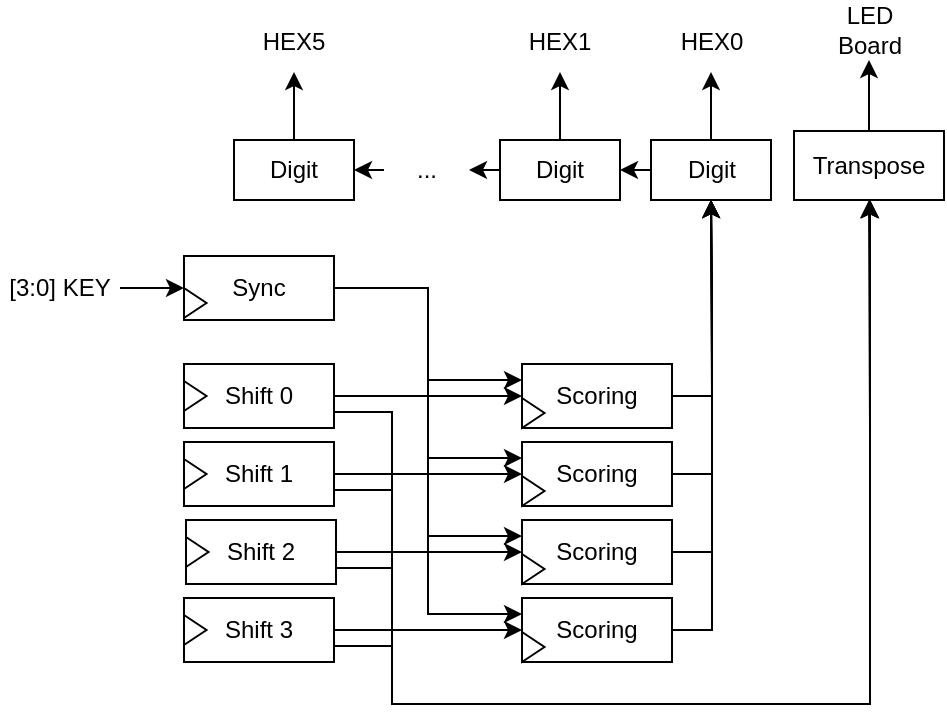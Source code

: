 <mxfile version="24.9.1">
  <diagram name="Page-1" id="yk-Mjvx3I-b8ZRN-Rifc">
    <mxGraphModel dx="683" dy="829" grid="0" gridSize="10" guides="1" tooltips="1" connect="1" arrows="1" fold="1" page="0" pageScale="1" pageWidth="850" pageHeight="1100" math="0" shadow="0">
      <root>
        <mxCell id="0" />
        <mxCell id="1" parent="0" />
        <mxCell id="Hc0AxxcJk_Cpg9OLjL79-9" style="edgeStyle=orthogonalEdgeStyle;rounded=0;orthogonalLoop=1;jettySize=auto;html=1;exitX=1;exitY=0.5;exitDx=0;exitDy=0;entryX=0;entryY=0.25;entryDx=0;entryDy=0;" edge="1" parent="1" source="Hc0AxxcJk_Cpg9OLjL79-1" target="Hc0AxxcJk_Cpg9OLjL79-43">
          <mxGeometry relative="1" as="geometry">
            <mxPoint x="358" y="-195" as="targetPoint" />
          </mxGeometry>
        </mxCell>
        <mxCell id="Hc0AxxcJk_Cpg9OLjL79-51" style="edgeStyle=orthogonalEdgeStyle;rounded=0;orthogonalLoop=1;jettySize=auto;html=1;exitX=1;exitY=0.5;exitDx=0;exitDy=0;entryX=0;entryY=0.25;entryDx=0;entryDy=0;" edge="1" parent="1" source="Hc0AxxcJk_Cpg9OLjL79-1" target="Hc0AxxcJk_Cpg9OLjL79-44">
          <mxGeometry relative="1" as="geometry" />
        </mxCell>
        <mxCell id="Hc0AxxcJk_Cpg9OLjL79-52" style="edgeStyle=orthogonalEdgeStyle;rounded=0;orthogonalLoop=1;jettySize=auto;html=1;exitX=1;exitY=0.5;exitDx=0;exitDy=0;entryX=0;entryY=0.25;entryDx=0;entryDy=0;" edge="1" parent="1" source="Hc0AxxcJk_Cpg9OLjL79-1" target="Hc0AxxcJk_Cpg9OLjL79-45">
          <mxGeometry relative="1" as="geometry" />
        </mxCell>
        <mxCell id="Hc0AxxcJk_Cpg9OLjL79-53" style="edgeStyle=orthogonalEdgeStyle;rounded=0;orthogonalLoop=1;jettySize=auto;html=1;exitX=1;exitY=0.5;exitDx=0;exitDy=0;entryX=0;entryY=0.25;entryDx=0;entryDy=0;" edge="1" parent="1" source="Hc0AxxcJk_Cpg9OLjL79-1" target="Hc0AxxcJk_Cpg9OLjL79-46">
          <mxGeometry relative="1" as="geometry" />
        </mxCell>
        <mxCell id="Hc0AxxcJk_Cpg9OLjL79-1" value="Sync" style="rounded=0;whiteSpace=wrap;html=1;" vertex="1" parent="1">
          <mxGeometry x="210" y="-211" width="75" height="32" as="geometry" />
        </mxCell>
        <mxCell id="Hc0AxxcJk_Cpg9OLjL79-3" style="edgeStyle=orthogonalEdgeStyle;rounded=0;orthogonalLoop=1;jettySize=auto;html=1;exitX=1;exitY=0.5;exitDx=0;exitDy=0;" edge="1" parent="1" source="Hc0AxxcJk_Cpg9OLjL79-2" target="Hc0AxxcJk_Cpg9OLjL79-1">
          <mxGeometry relative="1" as="geometry" />
        </mxCell>
        <mxCell id="Hc0AxxcJk_Cpg9OLjL79-2" value="[3:0] KEY" style="text;html=1;align=center;verticalAlign=middle;whiteSpace=wrap;rounded=0;" vertex="1" parent="1">
          <mxGeometry x="118" y="-210" width="60" height="30" as="geometry" />
        </mxCell>
        <mxCell id="Hc0AxxcJk_Cpg9OLjL79-7" value="" style="edgeStyle=orthogonalEdgeStyle;rounded=0;orthogonalLoop=1;jettySize=auto;html=1;entryX=0;entryY=0.5;entryDx=0;entryDy=0;" edge="1" parent="1" source="Hc0AxxcJk_Cpg9OLjL79-5" target="Hc0AxxcJk_Cpg9OLjL79-43">
          <mxGeometry relative="1" as="geometry">
            <mxPoint x="358" y="-180" as="targetPoint" />
          </mxGeometry>
        </mxCell>
        <mxCell id="Hc0AxxcJk_Cpg9OLjL79-68" style="edgeStyle=orthogonalEdgeStyle;rounded=0;orthogonalLoop=1;jettySize=auto;html=1;exitX=1;exitY=0.75;exitDx=0;exitDy=0;entryX=0.5;entryY=1;entryDx=0;entryDy=0;elbow=vertical;" edge="1" parent="1" source="Hc0AxxcJk_Cpg9OLjL79-5" target="Hc0AxxcJk_Cpg9OLjL79-67">
          <mxGeometry relative="1" as="geometry">
            <Array as="points">
              <mxPoint x="314" y="-133" />
              <mxPoint x="314" y="13" />
              <mxPoint x="553" y="13" />
              <mxPoint x="553" y="-125" />
              <mxPoint x="553" y="-125" />
            </Array>
          </mxGeometry>
        </mxCell>
        <mxCell id="Hc0AxxcJk_Cpg9OLjL79-5" value="Shift 0" style="rounded=0;whiteSpace=wrap;html=1;" vertex="1" parent="1">
          <mxGeometry x="210" y="-157" width="75" height="32" as="geometry" />
        </mxCell>
        <mxCell id="Hc0AxxcJk_Cpg9OLjL79-48" style="edgeStyle=orthogonalEdgeStyle;rounded=0;orthogonalLoop=1;jettySize=auto;html=1;exitX=1;exitY=0.5;exitDx=0;exitDy=0;entryX=0;entryY=0.5;entryDx=0;entryDy=0;" edge="1" parent="1" source="Hc0AxxcJk_Cpg9OLjL79-10" target="Hc0AxxcJk_Cpg9OLjL79-44">
          <mxGeometry relative="1" as="geometry" />
        </mxCell>
        <mxCell id="Hc0AxxcJk_Cpg9OLjL79-69" style="edgeStyle=orthogonalEdgeStyle;rounded=0;orthogonalLoop=1;jettySize=auto;html=1;exitX=1;exitY=0.75;exitDx=0;exitDy=0;entryX=0.5;entryY=1;entryDx=0;entryDy=0;" edge="1" parent="1" source="Hc0AxxcJk_Cpg9OLjL79-10" target="Hc0AxxcJk_Cpg9OLjL79-67">
          <mxGeometry relative="1" as="geometry">
            <Array as="points">
              <mxPoint x="314" y="-94" />
              <mxPoint x="314" y="13" />
              <mxPoint x="553" y="13" />
              <mxPoint x="553" y="-239" />
            </Array>
          </mxGeometry>
        </mxCell>
        <mxCell id="Hc0AxxcJk_Cpg9OLjL79-10" value="Shift 1" style="rounded=0;whiteSpace=wrap;html=1;" vertex="1" parent="1">
          <mxGeometry x="210" y="-118" width="75" height="32" as="geometry" />
        </mxCell>
        <mxCell id="Hc0AxxcJk_Cpg9OLjL79-49" style="edgeStyle=orthogonalEdgeStyle;rounded=0;orthogonalLoop=1;jettySize=auto;html=1;exitX=1;exitY=0.5;exitDx=0;exitDy=0;entryX=0;entryY=0.5;entryDx=0;entryDy=0;" edge="1" parent="1" source="Hc0AxxcJk_Cpg9OLjL79-11" target="Hc0AxxcJk_Cpg9OLjL79-45">
          <mxGeometry relative="1" as="geometry" />
        </mxCell>
        <mxCell id="Hc0AxxcJk_Cpg9OLjL79-70" style="edgeStyle=orthogonalEdgeStyle;rounded=0;orthogonalLoop=1;jettySize=auto;html=1;exitX=1;exitY=0.75;exitDx=0;exitDy=0;entryX=0.5;entryY=1;entryDx=0;entryDy=0;" edge="1" parent="1" source="Hc0AxxcJk_Cpg9OLjL79-11" target="Hc0AxxcJk_Cpg9OLjL79-67">
          <mxGeometry relative="1" as="geometry">
            <Array as="points">
              <mxPoint x="314" y="-55" />
              <mxPoint x="314" y="13" />
              <mxPoint x="553" y="13" />
              <mxPoint x="553" y="-239" />
            </Array>
          </mxGeometry>
        </mxCell>
        <mxCell id="Hc0AxxcJk_Cpg9OLjL79-11" value="Shift 2" style="rounded=0;whiteSpace=wrap;html=1;" vertex="1" parent="1">
          <mxGeometry x="211" y="-79" width="75" height="32" as="geometry" />
        </mxCell>
        <mxCell id="Hc0AxxcJk_Cpg9OLjL79-50" style="edgeStyle=orthogonalEdgeStyle;rounded=0;orthogonalLoop=1;jettySize=auto;html=1;exitX=1;exitY=0.5;exitDx=0;exitDy=0;entryX=0;entryY=0.5;entryDx=0;entryDy=0;" edge="1" parent="1" source="Hc0AxxcJk_Cpg9OLjL79-12" target="Hc0AxxcJk_Cpg9OLjL79-46">
          <mxGeometry relative="1" as="geometry" />
        </mxCell>
        <mxCell id="Hc0AxxcJk_Cpg9OLjL79-71" style="edgeStyle=orthogonalEdgeStyle;rounded=0;orthogonalLoop=1;jettySize=auto;html=1;exitX=1;exitY=0.75;exitDx=0;exitDy=0;entryX=0.5;entryY=1;entryDx=0;entryDy=0;" edge="1" parent="1" source="Hc0AxxcJk_Cpg9OLjL79-12" target="Hc0AxxcJk_Cpg9OLjL79-67">
          <mxGeometry relative="1" as="geometry">
            <Array as="points">
              <mxPoint x="314" y="-16" />
              <mxPoint x="314" y="13" />
              <mxPoint x="553" y="13" />
              <mxPoint x="553" y="-239" />
            </Array>
          </mxGeometry>
        </mxCell>
        <mxCell id="Hc0AxxcJk_Cpg9OLjL79-12" value="Shift 3" style="rounded=0;whiteSpace=wrap;html=1;" vertex="1" parent="1">
          <mxGeometry x="210" y="-40" width="75" height="32" as="geometry" />
        </mxCell>
        <mxCell id="Hc0AxxcJk_Cpg9OLjL79-14" value="HEX0" style="text;html=1;align=center;verticalAlign=middle;whiteSpace=wrap;rounded=0;" vertex="1" parent="1">
          <mxGeometry x="443.5" y="-333" width="60" height="30" as="geometry" />
        </mxCell>
        <mxCell id="Hc0AxxcJk_Cpg9OLjL79-16" value="LED Board" style="text;html=1;align=center;verticalAlign=middle;whiteSpace=wrap;rounded=0;" vertex="1" parent="1">
          <mxGeometry x="522.5" y="-339" width="60" height="30" as="geometry" />
        </mxCell>
        <mxCell id="Hc0AxxcJk_Cpg9OLjL79-20" style="edgeStyle=orthogonalEdgeStyle;rounded=0;orthogonalLoop=1;jettySize=auto;html=1;exitX=0.5;exitY=0;exitDx=0;exitDy=0;entryX=0.5;entryY=1;entryDx=0;entryDy=0;" edge="1" parent="1" source="Hc0AxxcJk_Cpg9OLjL79-19" target="Hc0AxxcJk_Cpg9OLjL79-14">
          <mxGeometry relative="1" as="geometry" />
        </mxCell>
        <mxCell id="Hc0AxxcJk_Cpg9OLjL79-29" style="edgeStyle=orthogonalEdgeStyle;rounded=0;orthogonalLoop=1;jettySize=auto;html=1;exitX=0;exitY=0.5;exitDx=0;exitDy=0;entryX=1;entryY=0.5;entryDx=0;entryDy=0;" edge="1" parent="1" source="Hc0AxxcJk_Cpg9OLjL79-19" target="Hc0AxxcJk_Cpg9OLjL79-23">
          <mxGeometry relative="1" as="geometry" />
        </mxCell>
        <mxCell id="Hc0AxxcJk_Cpg9OLjL79-19" value="Digit" style="rounded=0;whiteSpace=wrap;html=1;" vertex="1" parent="1">
          <mxGeometry x="443.5" y="-269" width="60" height="30" as="geometry" />
        </mxCell>
        <mxCell id="Hc0AxxcJk_Cpg9OLjL79-21" value="HEX1" style="text;html=1;align=center;verticalAlign=middle;whiteSpace=wrap;rounded=0;" vertex="1" parent="1">
          <mxGeometry x="368" y="-333" width="60" height="30" as="geometry" />
        </mxCell>
        <mxCell id="Hc0AxxcJk_Cpg9OLjL79-22" style="edgeStyle=orthogonalEdgeStyle;rounded=0;orthogonalLoop=1;jettySize=auto;html=1;exitX=0.5;exitY=0;exitDx=0;exitDy=0;entryX=0.5;entryY=1;entryDx=0;entryDy=0;" edge="1" parent="1" source="Hc0AxxcJk_Cpg9OLjL79-23" target="Hc0AxxcJk_Cpg9OLjL79-21">
          <mxGeometry relative="1" as="geometry" />
        </mxCell>
        <mxCell id="Hc0AxxcJk_Cpg9OLjL79-34" style="edgeStyle=orthogonalEdgeStyle;rounded=0;orthogonalLoop=1;jettySize=auto;html=1;exitX=0;exitY=0.5;exitDx=0;exitDy=0;entryX=1;entryY=0.5;entryDx=0;entryDy=0;" edge="1" parent="1" source="Hc0AxxcJk_Cpg9OLjL79-23" target="Hc0AxxcJk_Cpg9OLjL79-27">
          <mxGeometry relative="1" as="geometry" />
        </mxCell>
        <mxCell id="Hc0AxxcJk_Cpg9OLjL79-23" value="Digit" style="rounded=0;whiteSpace=wrap;html=1;" vertex="1" parent="1">
          <mxGeometry x="368" y="-269" width="60" height="30" as="geometry" />
        </mxCell>
        <mxCell id="Hc0AxxcJk_Cpg9OLjL79-35" style="edgeStyle=orthogonalEdgeStyle;rounded=0;orthogonalLoop=1;jettySize=auto;html=1;exitX=0;exitY=0.5;exitDx=0;exitDy=0;entryX=1;entryY=0.5;entryDx=0;entryDy=0;" edge="1" parent="1" source="Hc0AxxcJk_Cpg9OLjL79-27" target="Hc0AxxcJk_Cpg9OLjL79-33">
          <mxGeometry relative="1" as="geometry" />
        </mxCell>
        <mxCell id="Hc0AxxcJk_Cpg9OLjL79-27" value="..." style="text;html=1;align=center;verticalAlign=middle;whiteSpace=wrap;rounded=0;" vertex="1" parent="1">
          <mxGeometry x="310" y="-269" width="42.5" height="30" as="geometry" />
        </mxCell>
        <mxCell id="Hc0AxxcJk_Cpg9OLjL79-31" value="HEX5" style="text;html=1;align=center;verticalAlign=middle;whiteSpace=wrap;rounded=0;" vertex="1" parent="1">
          <mxGeometry x="235" y="-333" width="60" height="30" as="geometry" />
        </mxCell>
        <mxCell id="Hc0AxxcJk_Cpg9OLjL79-32" style="edgeStyle=orthogonalEdgeStyle;rounded=0;orthogonalLoop=1;jettySize=auto;html=1;exitX=0.5;exitY=0;exitDx=0;exitDy=0;entryX=0.5;entryY=1;entryDx=0;entryDy=0;" edge="1" parent="1" source="Hc0AxxcJk_Cpg9OLjL79-33" target="Hc0AxxcJk_Cpg9OLjL79-31">
          <mxGeometry relative="1" as="geometry" />
        </mxCell>
        <mxCell id="Hc0AxxcJk_Cpg9OLjL79-33" value="Digit" style="rounded=0;whiteSpace=wrap;html=1;" vertex="1" parent="1">
          <mxGeometry x="235" y="-269" width="60" height="30" as="geometry" />
        </mxCell>
        <mxCell id="Hc0AxxcJk_Cpg9OLjL79-63" style="edgeStyle=orthogonalEdgeStyle;rounded=0;orthogonalLoop=1;jettySize=auto;html=1;exitX=1;exitY=0.5;exitDx=0;exitDy=0;entryX=0.5;entryY=1;entryDx=0;entryDy=0;" edge="1" parent="1" source="Hc0AxxcJk_Cpg9OLjL79-43" target="Hc0AxxcJk_Cpg9OLjL79-19">
          <mxGeometry relative="1" as="geometry" />
        </mxCell>
        <mxCell id="Hc0AxxcJk_Cpg9OLjL79-43" value="Scoring" style="rounded=0;whiteSpace=wrap;html=1;" vertex="1" parent="1">
          <mxGeometry x="379" y="-157" width="75" height="32" as="geometry" />
        </mxCell>
        <mxCell id="Hc0AxxcJk_Cpg9OLjL79-64" style="edgeStyle=orthogonalEdgeStyle;rounded=0;orthogonalLoop=1;jettySize=auto;html=1;exitX=1;exitY=0.5;exitDx=0;exitDy=0;entryX=0.5;entryY=1;entryDx=0;entryDy=0;" edge="1" parent="1" source="Hc0AxxcJk_Cpg9OLjL79-44" target="Hc0AxxcJk_Cpg9OLjL79-19">
          <mxGeometry relative="1" as="geometry" />
        </mxCell>
        <mxCell id="Hc0AxxcJk_Cpg9OLjL79-44" value="Scoring" style="rounded=0;whiteSpace=wrap;html=1;" vertex="1" parent="1">
          <mxGeometry x="379" y="-118" width="75" height="32" as="geometry" />
        </mxCell>
        <mxCell id="Hc0AxxcJk_Cpg9OLjL79-65" style="edgeStyle=orthogonalEdgeStyle;rounded=0;orthogonalLoop=1;jettySize=auto;html=1;exitX=1;exitY=0.5;exitDx=0;exitDy=0;entryX=0.5;entryY=1;entryDx=0;entryDy=0;" edge="1" parent="1" source="Hc0AxxcJk_Cpg9OLjL79-45" target="Hc0AxxcJk_Cpg9OLjL79-19">
          <mxGeometry relative="1" as="geometry">
            <mxPoint x="523.19" y="-208.524" as="targetPoint" />
          </mxGeometry>
        </mxCell>
        <mxCell id="Hc0AxxcJk_Cpg9OLjL79-45" value="Scoring" style="rounded=0;whiteSpace=wrap;html=1;" vertex="1" parent="1">
          <mxGeometry x="379" y="-79" width="75" height="32" as="geometry" />
        </mxCell>
        <mxCell id="Hc0AxxcJk_Cpg9OLjL79-66" style="edgeStyle=orthogonalEdgeStyle;rounded=0;orthogonalLoop=1;jettySize=auto;html=1;exitX=1;exitY=0.5;exitDx=0;exitDy=0;entryX=0.5;entryY=1;entryDx=0;entryDy=0;" edge="1" parent="1" source="Hc0AxxcJk_Cpg9OLjL79-46" target="Hc0AxxcJk_Cpg9OLjL79-19">
          <mxGeometry relative="1" as="geometry" />
        </mxCell>
        <mxCell id="Hc0AxxcJk_Cpg9OLjL79-46" value="Scoring" style="rounded=0;whiteSpace=wrap;html=1;" vertex="1" parent="1">
          <mxGeometry x="379" y="-40" width="75" height="32" as="geometry" />
        </mxCell>
        <mxCell id="Hc0AxxcJk_Cpg9OLjL79-54" value="" style="triangle;whiteSpace=wrap;html=1;aspect=fixed;" vertex="1" parent="1">
          <mxGeometry x="210" y="-148.5" width="11.25" height="15" as="geometry" />
        </mxCell>
        <mxCell id="Hc0AxxcJk_Cpg9OLjL79-55" value="" style="triangle;whiteSpace=wrap;html=1;aspect=fixed;" vertex="1" parent="1">
          <mxGeometry x="210" y="-109.5" width="11.25" height="15" as="geometry" />
        </mxCell>
        <mxCell id="Hc0AxxcJk_Cpg9OLjL79-56" value="" style="triangle;whiteSpace=wrap;html=1;aspect=fixed;" vertex="1" parent="1">
          <mxGeometry x="211" y="-70.5" width="11.25" height="15" as="geometry" />
        </mxCell>
        <mxCell id="Hc0AxxcJk_Cpg9OLjL79-57" value="" style="triangle;whiteSpace=wrap;html=1;aspect=fixed;" vertex="1" parent="1">
          <mxGeometry x="210" y="-31.5" width="11.25" height="15" as="geometry" />
        </mxCell>
        <mxCell id="Hc0AxxcJk_Cpg9OLjL79-58" value="" style="triangle;whiteSpace=wrap;html=1;aspect=fixed;" vertex="1" parent="1">
          <mxGeometry x="210" y="-195" width="11.25" height="15" as="geometry" />
        </mxCell>
        <mxCell id="Hc0AxxcJk_Cpg9OLjL79-59" value="" style="triangle;whiteSpace=wrap;html=1;aspect=fixed;" vertex="1" parent="1">
          <mxGeometry x="379" y="-140" width="11.25" height="15" as="geometry" />
        </mxCell>
        <mxCell id="Hc0AxxcJk_Cpg9OLjL79-60" value="" style="triangle;whiteSpace=wrap;html=1;aspect=fixed;" vertex="1" parent="1">
          <mxGeometry x="379" y="-101" width="11.25" height="15" as="geometry" />
        </mxCell>
        <mxCell id="Hc0AxxcJk_Cpg9OLjL79-61" value="" style="triangle;whiteSpace=wrap;html=1;aspect=fixed;" vertex="1" parent="1">
          <mxGeometry x="379" y="-62" width="11.25" height="15" as="geometry" />
        </mxCell>
        <mxCell id="Hc0AxxcJk_Cpg9OLjL79-62" value="" style="triangle;whiteSpace=wrap;html=1;aspect=fixed;" vertex="1" parent="1">
          <mxGeometry x="379" y="-23" width="11.25" height="15" as="geometry" />
        </mxCell>
        <mxCell id="Hc0AxxcJk_Cpg9OLjL79-72" style="edgeStyle=orthogonalEdgeStyle;rounded=0;orthogonalLoop=1;jettySize=auto;html=1;exitX=0.5;exitY=0;exitDx=0;exitDy=0;entryX=0.5;entryY=1;entryDx=0;entryDy=0;" edge="1" parent="1" source="Hc0AxxcJk_Cpg9OLjL79-67" target="Hc0AxxcJk_Cpg9OLjL79-16">
          <mxGeometry relative="1" as="geometry" />
        </mxCell>
        <mxCell id="Hc0AxxcJk_Cpg9OLjL79-67" value="Transpose" style="rounded=0;whiteSpace=wrap;html=1;" vertex="1" parent="1">
          <mxGeometry x="515" y="-273.5" width="75" height="34.5" as="geometry" />
        </mxCell>
      </root>
    </mxGraphModel>
  </diagram>
</mxfile>
